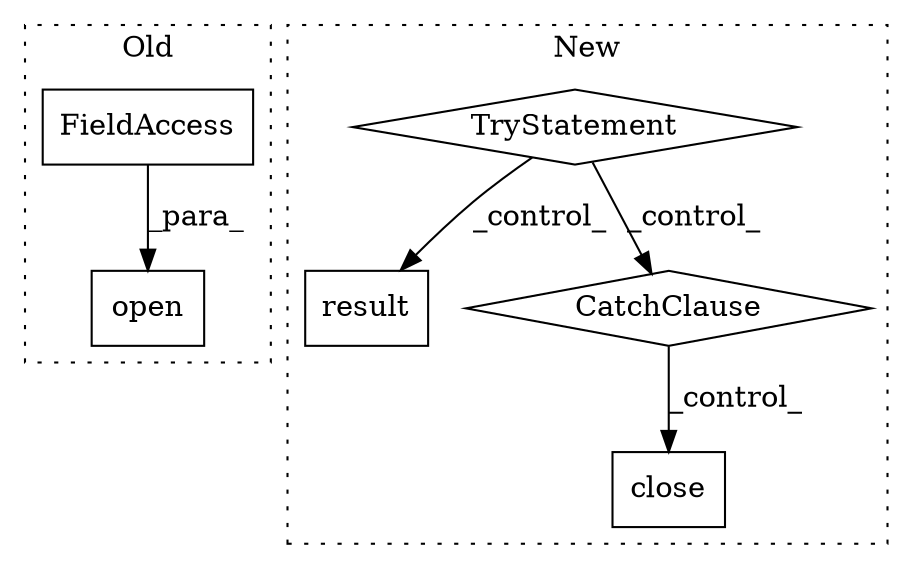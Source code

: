 digraph G {
subgraph cluster0 {
1 [label="open" a="32" s="3073,3086" l="5,1" shape="box"];
4 [label="FieldAccess" a="22" s="3078" l="8" shape="box"];
label = "Old";
style="dotted";
}
subgraph cluster1 {
2 [label="result" a="32" s="2748,2762" l="7,1" shape="box"];
3 [label="TryStatement" a="54" s="2723" l="4" shape="diamond"];
5 [label="CatchClause" a="12" s="2772,2807" l="11,2" shape="diamond"];
6 [label="close" a="32" s="2966" l="7" shape="box"];
label = "New";
style="dotted";
}
3 -> 5 [label="_control_"];
3 -> 2 [label="_control_"];
4 -> 1 [label="_para_"];
5 -> 6 [label="_control_"];
}